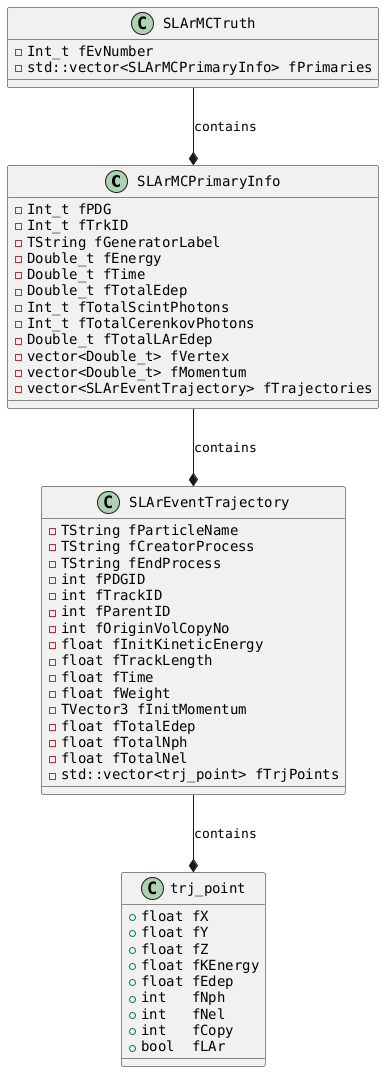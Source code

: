 @startuml
skinparam defaultFontName DejaVu Sans Mono
class SLArMCPrimaryInfo {
    -Int_t fPDG
    -Int_t fTrkID
    -TString fGeneratorLabel
    -Double_t fEnergy
    -Double_t fTime
    -Double_t fTotalEdep
    -Int_t fTotalScintPhotons
    -Int_t fTotalCerenkovPhotons
    -Double_t fTotalLArEdep
    -vector<Double_t> fVertex
    -vector<Double_t> fMomentum
    -vector<SLArEventTrajectory> fTrajectories 
  }
  class SLArMCTruth {
    -Int_t fEvNumber
    -std::vector<SLArMCPrimaryInfo> fPrimaries
  }

  class SLArEventTrajectory {
    -TString fParticleName 
    -TString fCreatorProcess 
    -TString fEndProcess
    -int fPDGID
    -int fTrackID
    -int fParentID 
    -int fOriginVolCopyNo 
    -float fInitKineticEnergy
    -float fTrackLength 
    -float fTime 
    -float fWeight
    -TVector3 fInitMomentum
    -float fTotalEdep 
    -float fTotalNph 
    -float fTotalNel
    -std::vector<trj_point> fTrjPoints
  }

  class trj_point {
    +float fX 
    +float fY 
    +float fZ
    +float fKEnergy
    +float fEdep
    +int   fNph 
    +int   fNel 
    +int   fCopy 
    +bool  fLAr
  }

  SLArMCTruth --* SLArMCPrimaryInfo : contains
  SLArMCPrimaryInfo --* SLArEventTrajectory : contains
  SLArEventTrajectory --* trj_point : contains
@enduml
